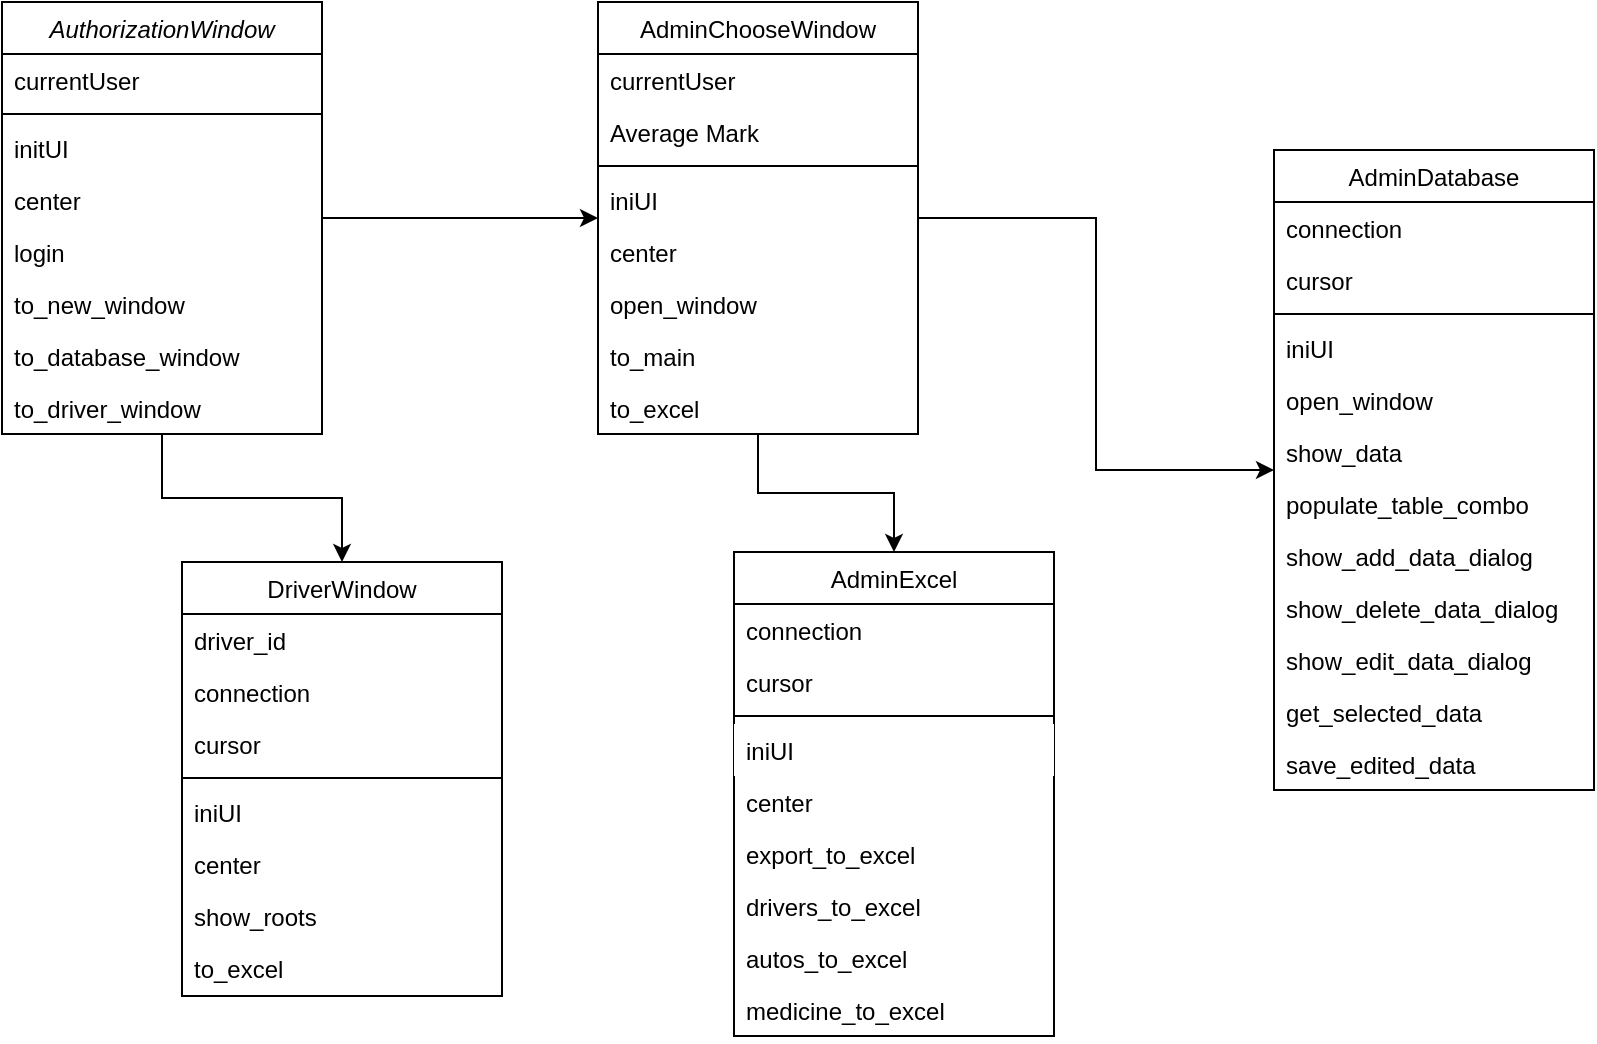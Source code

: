 <mxfile version="22.1.7" type="device">
  <diagram id="C5RBs43oDa-KdzZeNtuy" name="Page-1">
    <mxGraphModel dx="2286" dy="825" grid="0" gridSize="10" guides="1" tooltips="1" connect="1" arrows="1" fold="1" page="0" pageScale="1" pageWidth="827" pageHeight="1169" math="0" shadow="0">
      <root>
        <mxCell id="WIyWlLk6GJQsqaUBKTNV-0" />
        <mxCell id="WIyWlLk6GJQsqaUBKTNV-1" parent="WIyWlLk6GJQsqaUBKTNV-0" />
        <mxCell id="zkfFHV4jXpPFQw0GAbJ--0" value="AuthorizationWindow" style="swimlane;fontStyle=2;align=center;verticalAlign=top;childLayout=stackLayout;horizontal=1;startSize=26;horizontalStack=0;resizeParent=1;resizeLast=0;collapsible=1;marginBottom=0;rounded=0;shadow=0;strokeWidth=1;" parent="WIyWlLk6GJQsqaUBKTNV-1" vertex="1">
          <mxGeometry x="-4" y="93" width="160" height="216" as="geometry">
            <mxRectangle x="230" y="140" width="160" height="26" as="alternateBounds" />
          </mxGeometry>
        </mxCell>
        <mxCell id="zkfFHV4jXpPFQw0GAbJ--1" value="currentUser" style="text;align=left;verticalAlign=top;spacingLeft=4;spacingRight=4;overflow=hidden;rotatable=0;points=[[0,0.5],[1,0.5]];portConstraint=eastwest;" parent="zkfFHV4jXpPFQw0GAbJ--0" vertex="1">
          <mxGeometry y="26" width="160" height="26" as="geometry" />
        </mxCell>
        <mxCell id="zkfFHV4jXpPFQw0GAbJ--4" value="" style="line;html=1;strokeWidth=1;align=left;verticalAlign=middle;spacingTop=-1;spacingLeft=3;spacingRight=3;rotatable=0;labelPosition=right;points=[];portConstraint=eastwest;" parent="zkfFHV4jXpPFQw0GAbJ--0" vertex="1">
          <mxGeometry y="52" width="160" height="8" as="geometry" />
        </mxCell>
        <mxCell id="zkfFHV4jXpPFQw0GAbJ--5" value="initUI" style="text;align=left;verticalAlign=top;spacingLeft=4;spacingRight=4;overflow=hidden;rotatable=0;points=[[0,0.5],[1,0.5]];portConstraint=eastwest;" parent="zkfFHV4jXpPFQw0GAbJ--0" vertex="1">
          <mxGeometry y="60" width="160" height="26" as="geometry" />
        </mxCell>
        <mxCell id="26H9Y3ZTx8p3T1cn7YcJ-1" value="center" style="text;align=left;verticalAlign=top;spacingLeft=4;spacingRight=4;overflow=hidden;rotatable=0;points=[[0,0.5],[1,0.5]];portConstraint=eastwest;" vertex="1" parent="zkfFHV4jXpPFQw0GAbJ--0">
          <mxGeometry y="86" width="160" height="26" as="geometry" />
        </mxCell>
        <mxCell id="26H9Y3ZTx8p3T1cn7YcJ-3" value="login" style="text;align=left;verticalAlign=top;spacingLeft=4;spacingRight=4;overflow=hidden;rotatable=0;points=[[0,0.5],[1,0.5]];portConstraint=eastwest;" vertex="1" parent="zkfFHV4jXpPFQw0GAbJ--0">
          <mxGeometry y="112" width="160" height="26" as="geometry" />
        </mxCell>
        <mxCell id="26H9Y3ZTx8p3T1cn7YcJ-2" value="to_new_window" style="text;align=left;verticalAlign=top;spacingLeft=4;spacingRight=4;overflow=hidden;rotatable=0;points=[[0,0.5],[1,0.5]];portConstraint=eastwest;" vertex="1" parent="zkfFHV4jXpPFQw0GAbJ--0">
          <mxGeometry y="138" width="160" height="26" as="geometry" />
        </mxCell>
        <mxCell id="26H9Y3ZTx8p3T1cn7YcJ-5" value="to_database_window" style="text;align=left;verticalAlign=top;spacingLeft=4;spacingRight=4;overflow=hidden;rotatable=0;points=[[0,0.5],[1,0.5]];portConstraint=eastwest;" vertex="1" parent="zkfFHV4jXpPFQw0GAbJ--0">
          <mxGeometry y="164" width="160" height="26" as="geometry" />
        </mxCell>
        <mxCell id="26H9Y3ZTx8p3T1cn7YcJ-4" value="to_driver_window" style="text;align=left;verticalAlign=top;spacingLeft=4;spacingRight=4;overflow=hidden;rotatable=0;points=[[0,0.5],[1,0.5]];portConstraint=eastwest;" vertex="1" parent="zkfFHV4jXpPFQw0GAbJ--0">
          <mxGeometry y="190" width="160" height="26" as="geometry" />
        </mxCell>
        <mxCell id="zkfFHV4jXpPFQw0GAbJ--6" value="AdminChooseWindow" style="swimlane;fontStyle=0;align=center;verticalAlign=top;childLayout=stackLayout;horizontal=1;startSize=26;horizontalStack=0;resizeParent=1;resizeLast=0;collapsible=1;marginBottom=0;rounded=0;shadow=0;strokeWidth=1;" parent="WIyWlLk6GJQsqaUBKTNV-1" vertex="1">
          <mxGeometry x="294" y="93" width="160" height="216" as="geometry">
            <mxRectangle x="130" y="380" width="160" height="26" as="alternateBounds" />
          </mxGeometry>
        </mxCell>
        <mxCell id="zkfFHV4jXpPFQw0GAbJ--7" value="currentUser" style="text;align=left;verticalAlign=top;spacingLeft=4;spacingRight=4;overflow=hidden;rotatable=0;points=[[0,0.5],[1,0.5]];portConstraint=eastwest;" parent="zkfFHV4jXpPFQw0GAbJ--6" vertex="1">
          <mxGeometry y="26" width="160" height="26" as="geometry" />
        </mxCell>
        <mxCell id="zkfFHV4jXpPFQw0GAbJ--8" value="Average Mark" style="text;align=left;verticalAlign=top;spacingLeft=4;spacingRight=4;overflow=hidden;rotatable=0;points=[[0,0.5],[1,0.5]];portConstraint=eastwest;rounded=0;shadow=0;html=0;" parent="zkfFHV4jXpPFQw0GAbJ--6" vertex="1">
          <mxGeometry y="52" width="160" height="26" as="geometry" />
        </mxCell>
        <mxCell id="zkfFHV4jXpPFQw0GAbJ--9" value="" style="line;html=1;strokeWidth=1;align=left;verticalAlign=middle;spacingTop=-1;spacingLeft=3;spacingRight=3;rotatable=0;labelPosition=right;points=[];portConstraint=eastwest;" parent="zkfFHV4jXpPFQw0GAbJ--6" vertex="1">
          <mxGeometry y="78" width="160" height="8" as="geometry" />
        </mxCell>
        <mxCell id="zkfFHV4jXpPFQw0GAbJ--10" value="iniUI" style="text;align=left;verticalAlign=top;spacingLeft=4;spacingRight=4;overflow=hidden;rotatable=0;points=[[0,0.5],[1,0.5]];portConstraint=eastwest;fontStyle=0" parent="zkfFHV4jXpPFQw0GAbJ--6" vertex="1">
          <mxGeometry y="86" width="160" height="26" as="geometry" />
        </mxCell>
        <mxCell id="zkfFHV4jXpPFQw0GAbJ--11" value="center" style="text;align=left;verticalAlign=top;spacingLeft=4;spacingRight=4;overflow=hidden;rotatable=0;points=[[0,0.5],[1,0.5]];portConstraint=eastwest;" parent="zkfFHV4jXpPFQw0GAbJ--6" vertex="1">
          <mxGeometry y="112" width="160" height="26" as="geometry" />
        </mxCell>
        <mxCell id="26H9Y3ZTx8p3T1cn7YcJ-8" value="open_window" style="text;align=left;verticalAlign=top;spacingLeft=4;spacingRight=4;overflow=hidden;rotatable=0;points=[[0,0.5],[1,0.5]];portConstraint=eastwest;" vertex="1" parent="zkfFHV4jXpPFQw0GAbJ--6">
          <mxGeometry y="138" width="160" height="26" as="geometry" />
        </mxCell>
        <mxCell id="26H9Y3ZTx8p3T1cn7YcJ-7" value="to_main    " style="text;align=left;verticalAlign=top;spacingLeft=4;spacingRight=4;overflow=hidden;rotatable=0;points=[[0,0.5],[1,0.5]];portConstraint=eastwest;" vertex="1" parent="zkfFHV4jXpPFQw0GAbJ--6">
          <mxGeometry y="164" width="160" height="26" as="geometry" />
        </mxCell>
        <mxCell id="26H9Y3ZTx8p3T1cn7YcJ-6" value="to_excel" style="text;align=left;verticalAlign=top;spacingLeft=4;spacingRight=4;overflow=hidden;rotatable=0;points=[[0,0.5],[1,0.5]];portConstraint=eastwest;" vertex="1" parent="zkfFHV4jXpPFQw0GAbJ--6">
          <mxGeometry y="190" width="160" height="26" as="geometry" />
        </mxCell>
        <mxCell id="26H9Y3ZTx8p3T1cn7YcJ-9" value="AdminDatabase" style="swimlane;fontStyle=0;align=center;verticalAlign=top;childLayout=stackLayout;horizontal=1;startSize=26;horizontalStack=0;resizeParent=1;resizeLast=0;collapsible=1;marginBottom=0;rounded=0;shadow=0;strokeWidth=1;" vertex="1" parent="WIyWlLk6GJQsqaUBKTNV-1">
          <mxGeometry x="632" y="167" width="160" height="320" as="geometry">
            <mxRectangle x="130" y="380" width="160" height="26" as="alternateBounds" />
          </mxGeometry>
        </mxCell>
        <mxCell id="26H9Y3ZTx8p3T1cn7YcJ-10" value="connection    " style="text;align=left;verticalAlign=top;spacingLeft=4;spacingRight=4;overflow=hidden;rotatable=0;points=[[0,0.5],[1,0.5]];portConstraint=eastwest;" vertex="1" parent="26H9Y3ZTx8p3T1cn7YcJ-9">
          <mxGeometry y="26" width="160" height="26" as="geometry" />
        </mxCell>
        <mxCell id="26H9Y3ZTx8p3T1cn7YcJ-11" value="cursor" style="text;align=left;verticalAlign=top;spacingLeft=4;spacingRight=4;overflow=hidden;rotatable=0;points=[[0,0.5],[1,0.5]];portConstraint=eastwest;rounded=0;shadow=0;html=0;" vertex="1" parent="26H9Y3ZTx8p3T1cn7YcJ-9">
          <mxGeometry y="52" width="160" height="26" as="geometry" />
        </mxCell>
        <mxCell id="26H9Y3ZTx8p3T1cn7YcJ-12" value="" style="line;html=1;strokeWidth=1;align=left;verticalAlign=middle;spacingTop=-1;spacingLeft=3;spacingRight=3;rotatable=0;labelPosition=right;points=[];portConstraint=eastwest;" vertex="1" parent="26H9Y3ZTx8p3T1cn7YcJ-9">
          <mxGeometry y="78" width="160" height="8" as="geometry" />
        </mxCell>
        <mxCell id="26H9Y3ZTx8p3T1cn7YcJ-13" value="iniUI" style="text;align=left;verticalAlign=top;spacingLeft=4;spacingRight=4;overflow=hidden;rotatable=0;points=[[0,0.5],[1,0.5]];portConstraint=eastwest;fontStyle=0" vertex="1" parent="26H9Y3ZTx8p3T1cn7YcJ-9">
          <mxGeometry y="86" width="160" height="26" as="geometry" />
        </mxCell>
        <mxCell id="26H9Y3ZTx8p3T1cn7YcJ-15" value="open_window" style="text;align=left;verticalAlign=top;spacingLeft=4;spacingRight=4;overflow=hidden;rotatable=0;points=[[0,0.5],[1,0.5]];portConstraint=eastwest;" vertex="1" parent="26H9Y3ZTx8p3T1cn7YcJ-9">
          <mxGeometry y="112" width="160" height="26" as="geometry" />
        </mxCell>
        <mxCell id="26H9Y3ZTx8p3T1cn7YcJ-14" value="show_data" style="text;align=left;verticalAlign=top;spacingLeft=4;spacingRight=4;overflow=hidden;rotatable=0;points=[[0,0.5],[1,0.5]];portConstraint=eastwest;" vertex="1" parent="26H9Y3ZTx8p3T1cn7YcJ-9">
          <mxGeometry y="138" width="160" height="26" as="geometry" />
        </mxCell>
        <mxCell id="26H9Y3ZTx8p3T1cn7YcJ-16" value="populate_table_combo" style="text;align=left;verticalAlign=top;spacingLeft=4;spacingRight=4;overflow=hidden;rotatable=0;points=[[0,0.5],[1,0.5]];portConstraint=eastwest;" vertex="1" parent="26H9Y3ZTx8p3T1cn7YcJ-9">
          <mxGeometry y="164" width="160" height="26" as="geometry" />
        </mxCell>
        <mxCell id="26H9Y3ZTx8p3T1cn7YcJ-17" value="show_add_data_dialog" style="text;align=left;verticalAlign=top;spacingLeft=4;spacingRight=4;overflow=hidden;rotatable=0;points=[[0,0.5],[1,0.5]];portConstraint=eastwest;" vertex="1" parent="26H9Y3ZTx8p3T1cn7YcJ-9">
          <mxGeometry y="190" width="160" height="26" as="geometry" />
        </mxCell>
        <mxCell id="26H9Y3ZTx8p3T1cn7YcJ-21" value="show_delete_data_dialog" style="text;align=left;verticalAlign=top;spacingLeft=4;spacingRight=4;overflow=hidden;rotatable=0;points=[[0,0.5],[1,0.5]];portConstraint=eastwest;" vertex="1" parent="26H9Y3ZTx8p3T1cn7YcJ-9">
          <mxGeometry y="216" width="160" height="26" as="geometry" />
        </mxCell>
        <mxCell id="26H9Y3ZTx8p3T1cn7YcJ-20" value="show_edit_data_dialog" style="text;align=left;verticalAlign=top;spacingLeft=4;spacingRight=4;overflow=hidden;rotatable=0;points=[[0,0.5],[1,0.5]];portConstraint=eastwest;" vertex="1" parent="26H9Y3ZTx8p3T1cn7YcJ-9">
          <mxGeometry y="242" width="160" height="26" as="geometry" />
        </mxCell>
        <mxCell id="26H9Y3ZTx8p3T1cn7YcJ-19" value="get_selected_data" style="text;align=left;verticalAlign=top;spacingLeft=4;spacingRight=4;overflow=hidden;rotatable=0;points=[[0,0.5],[1,0.5]];portConstraint=eastwest;" vertex="1" parent="26H9Y3ZTx8p3T1cn7YcJ-9">
          <mxGeometry y="268" width="160" height="26" as="geometry" />
        </mxCell>
        <mxCell id="26H9Y3ZTx8p3T1cn7YcJ-18" value="save_edited_data" style="text;align=left;verticalAlign=top;spacingLeft=4;spacingRight=4;overflow=hidden;rotatable=0;points=[[0,0.5],[1,0.5]];portConstraint=eastwest;" vertex="1" parent="26H9Y3ZTx8p3T1cn7YcJ-9">
          <mxGeometry y="294" width="160" height="26" as="geometry" />
        </mxCell>
        <mxCell id="26H9Y3ZTx8p3T1cn7YcJ-22" value="AdminExcel" style="swimlane;fontStyle=0;align=center;verticalAlign=top;childLayout=stackLayout;horizontal=1;startSize=26;horizontalStack=0;resizeParent=1;resizeLast=0;collapsible=1;marginBottom=0;rounded=0;shadow=0;strokeWidth=1;" vertex="1" parent="WIyWlLk6GJQsqaUBKTNV-1">
          <mxGeometry x="362" y="368" width="160" height="242" as="geometry">
            <mxRectangle x="130" y="380" width="160" height="26" as="alternateBounds" />
          </mxGeometry>
        </mxCell>
        <mxCell id="26H9Y3ZTx8p3T1cn7YcJ-23" value="connection    " style="text;align=left;verticalAlign=top;spacingLeft=4;spacingRight=4;overflow=hidden;rotatable=0;points=[[0,0.5],[1,0.5]];portConstraint=eastwest;" vertex="1" parent="26H9Y3ZTx8p3T1cn7YcJ-22">
          <mxGeometry y="26" width="160" height="26" as="geometry" />
        </mxCell>
        <mxCell id="26H9Y3ZTx8p3T1cn7YcJ-24" value="cursor" style="text;align=left;verticalAlign=top;spacingLeft=4;spacingRight=4;overflow=hidden;rotatable=0;points=[[0,0.5],[1,0.5]];portConstraint=eastwest;rounded=0;shadow=0;html=0;" vertex="1" parent="26H9Y3ZTx8p3T1cn7YcJ-22">
          <mxGeometry y="52" width="160" height="26" as="geometry" />
        </mxCell>
        <mxCell id="26H9Y3ZTx8p3T1cn7YcJ-25" value="" style="line;html=1;strokeWidth=1;align=left;verticalAlign=middle;spacingTop=-1;spacingLeft=3;spacingRight=3;rotatable=0;labelPosition=right;points=[];portConstraint=eastwest;" vertex="1" parent="26H9Y3ZTx8p3T1cn7YcJ-22">
          <mxGeometry y="78" width="160" height="8" as="geometry" />
        </mxCell>
        <mxCell id="26H9Y3ZTx8p3T1cn7YcJ-26" value="iniUI" style="text;align=left;verticalAlign=top;spacingLeft=4;spacingRight=4;overflow=hidden;rotatable=0;points=[[0,0.5],[1,0.5]];portConstraint=eastwest;fontStyle=0;fillColor=default;" vertex="1" parent="26H9Y3ZTx8p3T1cn7YcJ-22">
          <mxGeometry y="86" width="160" height="26" as="geometry" />
        </mxCell>
        <mxCell id="26H9Y3ZTx8p3T1cn7YcJ-27" value="center" style="text;align=left;verticalAlign=top;spacingLeft=4;spacingRight=4;overflow=hidden;rotatable=0;points=[[0,0.5],[1,0.5]];portConstraint=eastwest;" vertex="1" parent="26H9Y3ZTx8p3T1cn7YcJ-22">
          <mxGeometry y="112" width="160" height="26" as="geometry" />
        </mxCell>
        <mxCell id="26H9Y3ZTx8p3T1cn7YcJ-28" value="export_to_excel" style="text;align=left;verticalAlign=top;spacingLeft=4;spacingRight=4;overflow=hidden;rotatable=0;points=[[0,0.5],[1,0.5]];portConstraint=eastwest;" vertex="1" parent="26H9Y3ZTx8p3T1cn7YcJ-22">
          <mxGeometry y="138" width="160" height="26" as="geometry" />
        </mxCell>
        <mxCell id="26H9Y3ZTx8p3T1cn7YcJ-29" value="drivers_to_excel" style="text;align=left;verticalAlign=top;spacingLeft=4;spacingRight=4;overflow=hidden;rotatable=0;points=[[0,0.5],[1,0.5]];portConstraint=eastwest;" vertex="1" parent="26H9Y3ZTx8p3T1cn7YcJ-22">
          <mxGeometry y="164" width="160" height="26" as="geometry" />
        </mxCell>
        <mxCell id="26H9Y3ZTx8p3T1cn7YcJ-30" value="autos_to_excel" style="text;align=left;verticalAlign=top;spacingLeft=4;spacingRight=4;overflow=hidden;rotatable=0;points=[[0,0.5],[1,0.5]];portConstraint=eastwest;" vertex="1" parent="26H9Y3ZTx8p3T1cn7YcJ-22">
          <mxGeometry y="190" width="160" height="26" as="geometry" />
        </mxCell>
        <mxCell id="26H9Y3ZTx8p3T1cn7YcJ-31" value="medicine_to_excel" style="text;align=left;verticalAlign=top;spacingLeft=4;spacingRight=4;overflow=hidden;rotatable=0;points=[[0,0.5],[1,0.5]];portConstraint=eastwest;" vertex="1" parent="26H9Y3ZTx8p3T1cn7YcJ-22">
          <mxGeometry y="216" width="160" height="26" as="geometry" />
        </mxCell>
        <mxCell id="26H9Y3ZTx8p3T1cn7YcJ-32" value="DriverWindow" style="swimlane;fontStyle=0;align=center;verticalAlign=top;childLayout=stackLayout;horizontal=1;startSize=26;horizontalStack=0;resizeParent=1;resizeLast=0;collapsible=1;marginBottom=0;rounded=0;shadow=0;strokeWidth=1;" vertex="1" parent="WIyWlLk6GJQsqaUBKTNV-1">
          <mxGeometry x="86" y="373" width="160" height="217" as="geometry">
            <mxRectangle x="130" y="380" width="160" height="26" as="alternateBounds" />
          </mxGeometry>
        </mxCell>
        <mxCell id="26H9Y3ZTx8p3T1cn7YcJ-42" value="driver_id" style="text;align=left;verticalAlign=top;spacingLeft=4;spacingRight=4;overflow=hidden;rotatable=0;points=[[0,0.5],[1,0.5]];portConstraint=eastwest;" vertex="1" parent="26H9Y3ZTx8p3T1cn7YcJ-32">
          <mxGeometry y="26" width="160" height="26" as="geometry" />
        </mxCell>
        <mxCell id="26H9Y3ZTx8p3T1cn7YcJ-33" value="connection    " style="text;align=left;verticalAlign=top;spacingLeft=4;spacingRight=4;overflow=hidden;rotatable=0;points=[[0,0.5],[1,0.5]];portConstraint=eastwest;" vertex="1" parent="26H9Y3ZTx8p3T1cn7YcJ-32">
          <mxGeometry y="52" width="160" height="26" as="geometry" />
        </mxCell>
        <mxCell id="26H9Y3ZTx8p3T1cn7YcJ-34" value="cursor" style="text;align=left;verticalAlign=top;spacingLeft=4;spacingRight=4;overflow=hidden;rotatable=0;points=[[0,0.5],[1,0.5]];portConstraint=eastwest;rounded=0;shadow=0;html=0;" vertex="1" parent="26H9Y3ZTx8p3T1cn7YcJ-32">
          <mxGeometry y="78" width="160" height="26" as="geometry" />
        </mxCell>
        <mxCell id="26H9Y3ZTx8p3T1cn7YcJ-35" value="" style="line;html=1;strokeWidth=1;align=left;verticalAlign=middle;spacingTop=-1;spacingLeft=3;spacingRight=3;rotatable=0;labelPosition=right;points=[];portConstraint=eastwest;" vertex="1" parent="26H9Y3ZTx8p3T1cn7YcJ-32">
          <mxGeometry y="104" width="160" height="8" as="geometry" />
        </mxCell>
        <mxCell id="26H9Y3ZTx8p3T1cn7YcJ-36" value="iniUI" style="text;align=left;verticalAlign=top;spacingLeft=4;spacingRight=4;overflow=hidden;rotatable=0;points=[[0,0.5],[1,0.5]];portConstraint=eastwest;fontStyle=0" vertex="1" parent="26H9Y3ZTx8p3T1cn7YcJ-32">
          <mxGeometry y="112" width="160" height="26" as="geometry" />
        </mxCell>
        <mxCell id="26H9Y3ZTx8p3T1cn7YcJ-37" value="center" style="text;align=left;verticalAlign=top;spacingLeft=4;spacingRight=4;overflow=hidden;rotatable=0;points=[[0,0.5],[1,0.5]];portConstraint=eastwest;" vertex="1" parent="26H9Y3ZTx8p3T1cn7YcJ-32">
          <mxGeometry y="138" width="160" height="26" as="geometry" />
        </mxCell>
        <mxCell id="26H9Y3ZTx8p3T1cn7YcJ-38" value="show_roots" style="text;align=left;verticalAlign=top;spacingLeft=4;spacingRight=4;overflow=hidden;rotatable=0;points=[[0,0.5],[1,0.5]];portConstraint=eastwest;" vertex="1" parent="26H9Y3ZTx8p3T1cn7YcJ-32">
          <mxGeometry y="164" width="160" height="26" as="geometry" />
        </mxCell>
        <mxCell id="26H9Y3ZTx8p3T1cn7YcJ-39" value="to_excel" style="text;align=left;verticalAlign=top;spacingLeft=4;spacingRight=4;overflow=hidden;rotatable=0;points=[[0,0.5],[1,0.5]];portConstraint=eastwest;" vertex="1" parent="26H9Y3ZTx8p3T1cn7YcJ-32">
          <mxGeometry y="190" width="160" height="26" as="geometry" />
        </mxCell>
        <mxCell id="26H9Y3ZTx8p3T1cn7YcJ-43" style="edgeStyle=orthogonalEdgeStyle;rounded=0;orthogonalLoop=1;jettySize=auto;html=1;" edge="1" parent="WIyWlLk6GJQsqaUBKTNV-1" source="zkfFHV4jXpPFQw0GAbJ--0" target="zkfFHV4jXpPFQw0GAbJ--6">
          <mxGeometry relative="1" as="geometry" />
        </mxCell>
        <mxCell id="26H9Y3ZTx8p3T1cn7YcJ-44" style="edgeStyle=orthogonalEdgeStyle;rounded=0;orthogonalLoop=1;jettySize=auto;html=1;" edge="1" parent="WIyWlLk6GJQsqaUBKTNV-1" source="zkfFHV4jXpPFQw0GAbJ--0" target="26H9Y3ZTx8p3T1cn7YcJ-32">
          <mxGeometry relative="1" as="geometry" />
        </mxCell>
        <mxCell id="26H9Y3ZTx8p3T1cn7YcJ-45" style="edgeStyle=orthogonalEdgeStyle;rounded=0;orthogonalLoop=1;jettySize=auto;html=1;" edge="1" parent="WIyWlLk6GJQsqaUBKTNV-1" source="zkfFHV4jXpPFQw0GAbJ--6" target="26H9Y3ZTx8p3T1cn7YcJ-9">
          <mxGeometry relative="1" as="geometry" />
        </mxCell>
        <mxCell id="26H9Y3ZTx8p3T1cn7YcJ-46" style="edgeStyle=orthogonalEdgeStyle;rounded=0;orthogonalLoop=1;jettySize=auto;html=1;" edge="1" parent="WIyWlLk6GJQsqaUBKTNV-1" source="zkfFHV4jXpPFQw0GAbJ--6" target="26H9Y3ZTx8p3T1cn7YcJ-22">
          <mxGeometry relative="1" as="geometry" />
        </mxCell>
      </root>
    </mxGraphModel>
  </diagram>
</mxfile>
